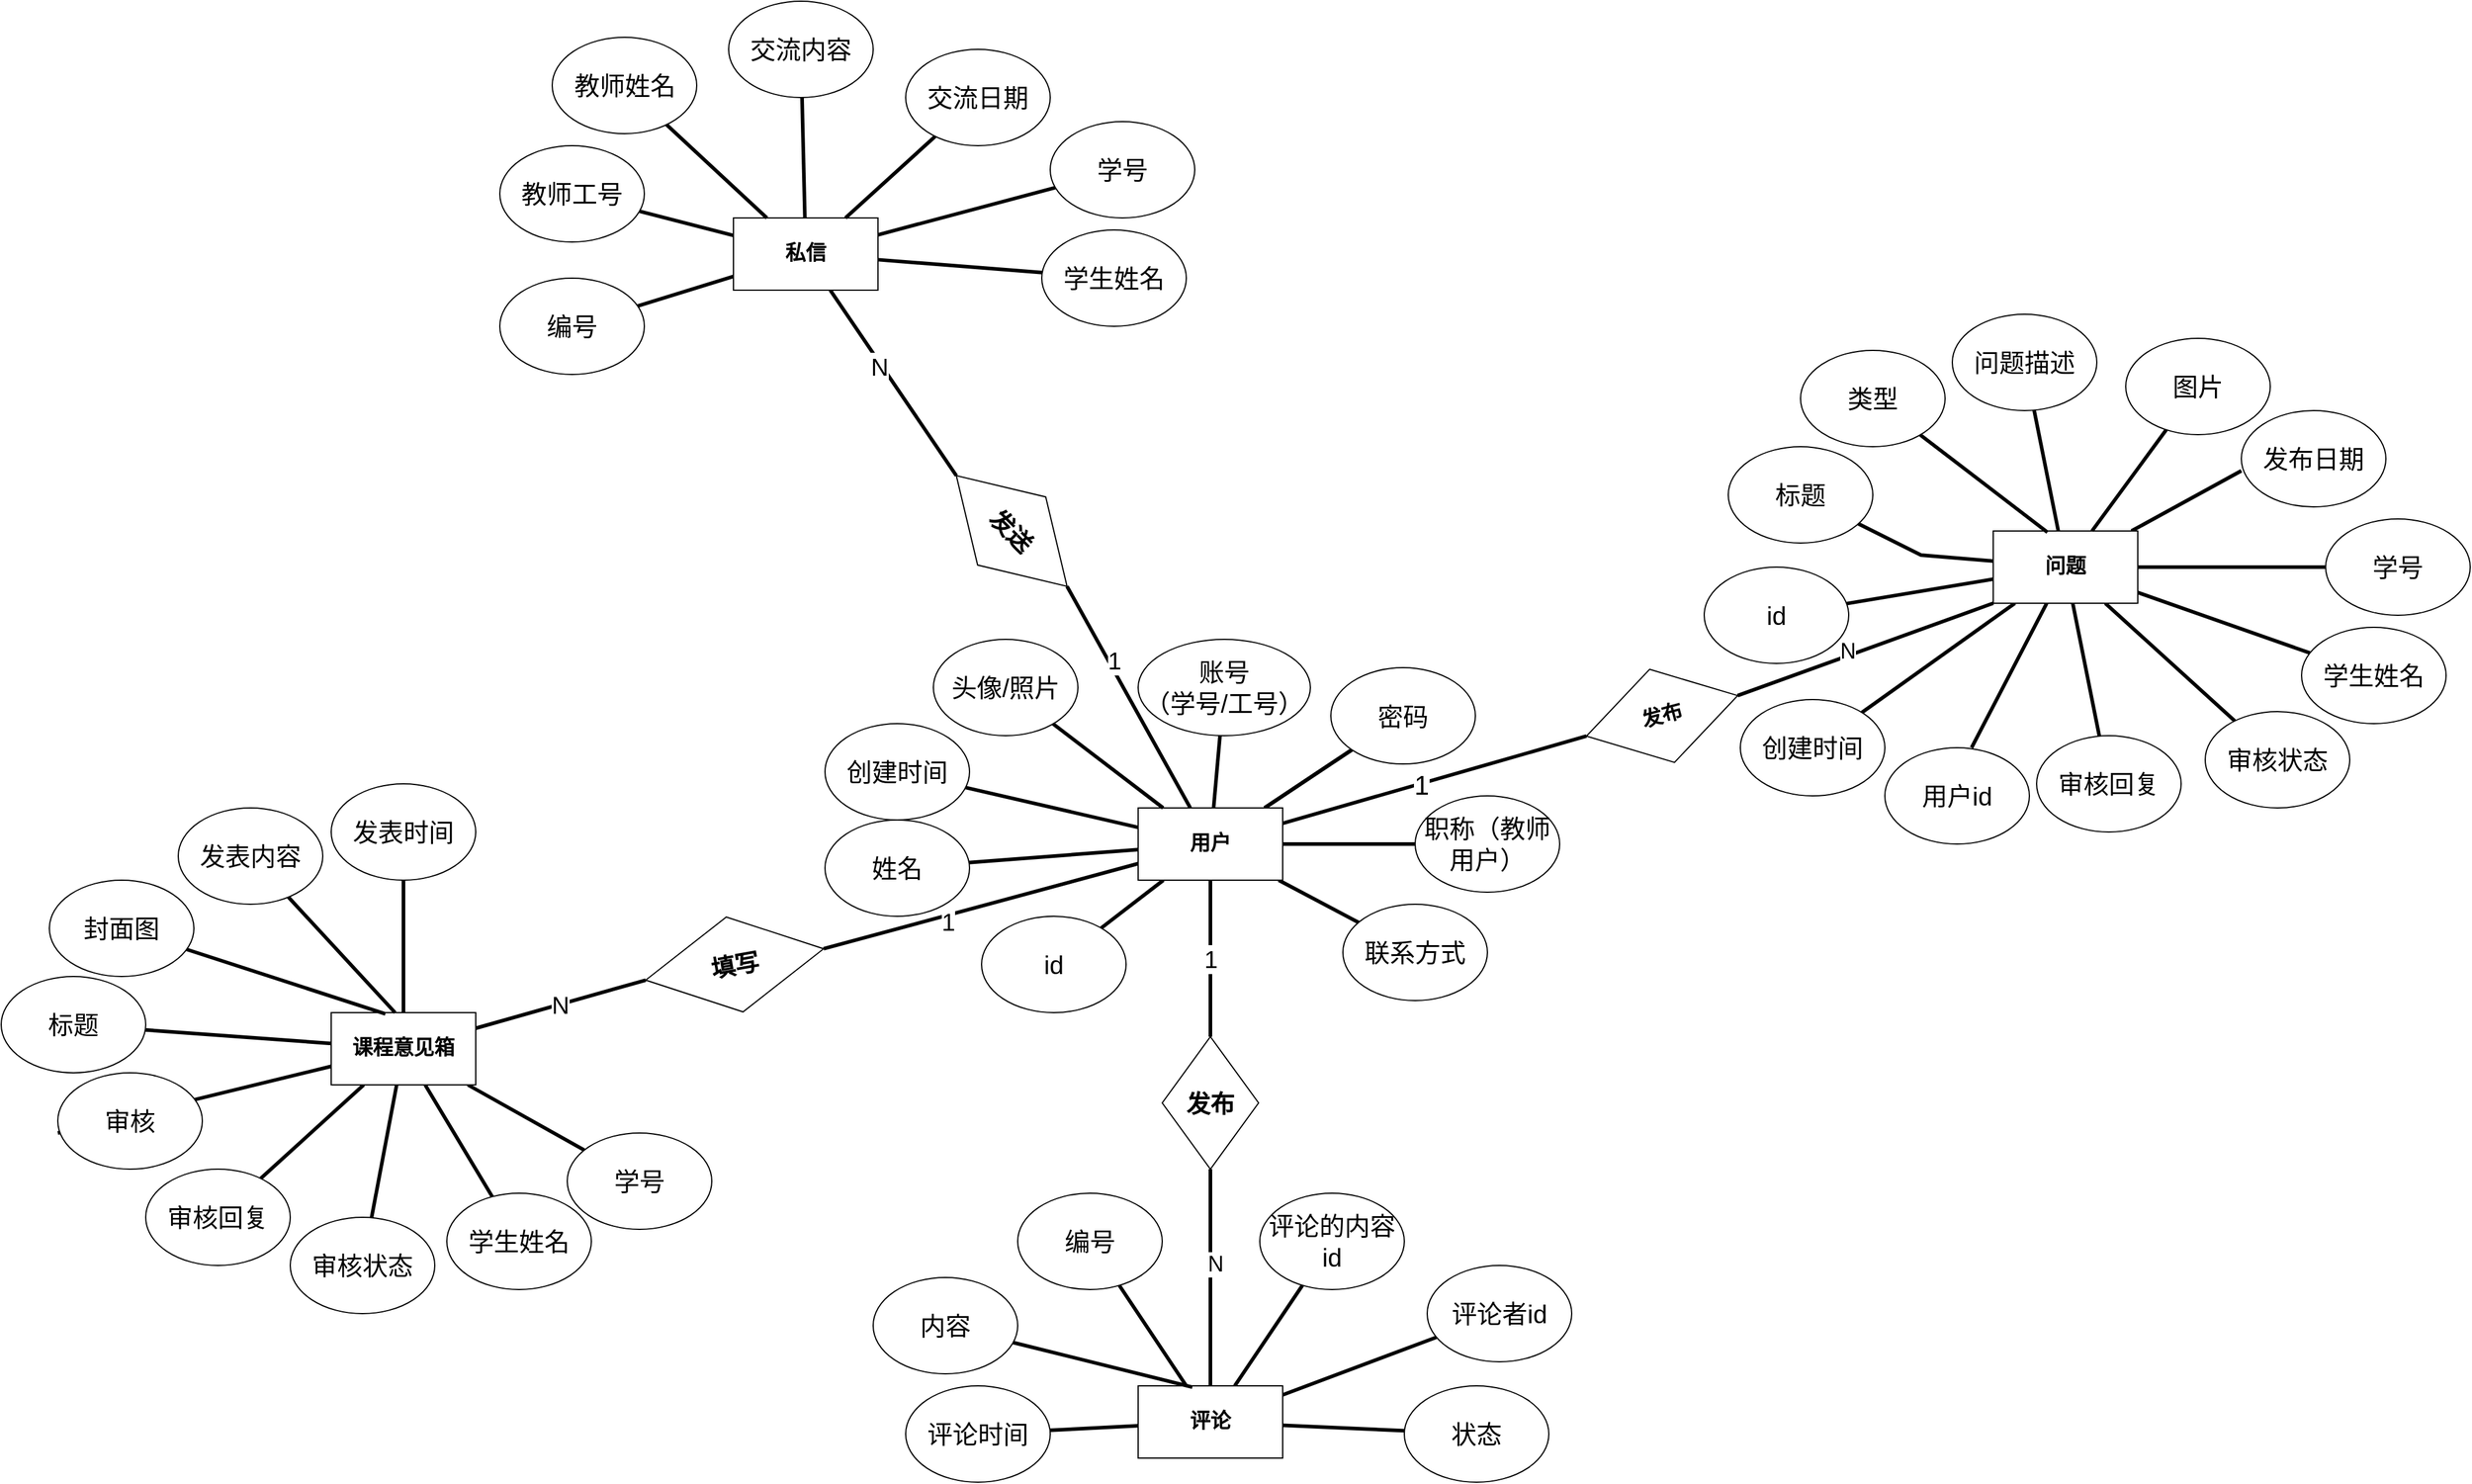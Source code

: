 <mxfile version="21.3.5" type="github" pages="5">
  <diagram name="第 1 页" id="lqhFtGPekLb3dXe2P2rk">
    <mxGraphModel dx="2253" dy="1961" grid="1" gridSize="10" guides="1" tooltips="1" connect="1" arrows="1" fold="1" page="1" pageScale="1" pageWidth="827" pageHeight="1169" math="0" shadow="0">
      <root>
        <mxCell id="0" />
        <mxCell id="1" parent="0" />
        <mxCell id="Dka6jU04fZYeaKy0mmvw-1" style="rounded=0;orthogonalLoop=1;jettySize=auto;html=1;endArrow=none;endFill=0;strokeWidth=3;" parent="1" source="Dka6jU04fZYeaKy0mmvw-7" target="Dka6jU04fZYeaKy0mmvw-8" edge="1">
          <mxGeometry relative="1" as="geometry" />
        </mxCell>
        <mxCell id="Dka6jU04fZYeaKy0mmvw-2" style="edgeStyle=none;shape=connector;rounded=0;orthogonalLoop=1;jettySize=auto;html=1;entryX=0;entryY=0.625;entryDx=0;entryDy=0;entryPerimeter=0;labelBackgroundColor=default;strokeWidth=3;fontFamily=Helvetica;fontSize=11;fontColor=default;endArrow=none;endFill=0;" parent="1" source="Dka6jU04fZYeaKy0mmvw-7" target="Dka6jU04fZYeaKy0mmvw-16" edge="1">
          <mxGeometry relative="1" as="geometry" />
        </mxCell>
        <mxCell id="Dka6jU04fZYeaKy0mmvw-3" style="edgeStyle=none;shape=connector;rounded=0;orthogonalLoop=1;jettySize=auto;html=1;labelBackgroundColor=default;strokeWidth=3;fontFamily=Helvetica;fontSize=11;fontColor=default;endArrow=none;endFill=0;" parent="1" source="Dka6jU04fZYeaKy0mmvw-7" target="Dka6jU04fZYeaKy0mmvw-15" edge="1">
          <mxGeometry relative="1" as="geometry" />
        </mxCell>
        <mxCell id="Dka6jU04fZYeaKy0mmvw-4" style="edgeStyle=none;shape=connector;rounded=0;orthogonalLoop=1;jettySize=auto;html=1;labelBackgroundColor=default;strokeWidth=3;fontFamily=Helvetica;fontSize=11;fontColor=default;endArrow=none;endFill=0;" parent="1" source="Dka6jU04fZYeaKy0mmvw-7" target="Dka6jU04fZYeaKy0mmvw-17" edge="1">
          <mxGeometry relative="1" as="geometry" />
        </mxCell>
        <mxCell id="Dka6jU04fZYeaKy0mmvw-5" style="edgeStyle=none;shape=connector;rounded=0;orthogonalLoop=1;jettySize=auto;html=1;labelBackgroundColor=default;strokeWidth=3;fontFamily=Helvetica;fontSize=11;fontColor=default;endArrow=none;endFill=0;" parent="1" source="Dka6jU04fZYeaKy0mmvw-7" target="Dka6jU04fZYeaKy0mmvw-18" edge="1">
          <mxGeometry relative="1" as="geometry" />
        </mxCell>
        <mxCell id="Dka6jU04fZYeaKy0mmvw-6" style="edgeStyle=none;shape=connector;rounded=0;orthogonalLoop=1;jettySize=auto;html=1;labelBackgroundColor=default;strokeWidth=3;fontFamily=Helvetica;fontSize=11;fontColor=default;endArrow=none;endFill=0;" parent="1" source="Dka6jU04fZYeaKy0mmvw-7" target="Dka6jU04fZYeaKy0mmvw-19" edge="1">
          <mxGeometry relative="1" as="geometry" />
        </mxCell>
        <mxCell id="Dka6jU04fZYeaKy0mmvw-7" value="课程意见箱" style="rounded=0;whiteSpace=wrap;html=1;fontFamily=Times New Roman;fontStyle=1;fontSize=17;" parent="1" vertex="1">
          <mxGeometry x="230" y="380" width="120" height="60" as="geometry" />
        </mxCell>
        <mxCell id="Dka6jU04fZYeaKy0mmvw-8" value="标题" style="ellipse;whiteSpace=wrap;html=1;fontSize=21;" parent="1" vertex="1">
          <mxGeometry x="-44" y="350" width="120" height="80" as="geometry" />
        </mxCell>
        <mxCell id="Dka6jU04fZYeaKy0mmvw-9" style="rounded=0;orthogonalLoop=1;jettySize=auto;html=1;endArrow=none;endFill=0;strokeWidth=3;exitX=0.375;exitY=0.017;exitDx=0;exitDy=0;exitPerimeter=0;" parent="1" source="Dka6jU04fZYeaKy0mmvw-7" target="Dka6jU04fZYeaKy0mmvw-10" edge="1">
          <mxGeometry relative="1" as="geometry">
            <mxPoint x="220" y="340" as="sourcePoint" />
          </mxGeometry>
        </mxCell>
        <mxCell id="Dka6jU04fZYeaKy0mmvw-10" value="封面图" style="ellipse;whiteSpace=wrap;html=1;fontSize=21;" parent="1" vertex="1">
          <mxGeometry x="-4" y="270" width="120" height="80" as="geometry" />
        </mxCell>
        <mxCell id="Dka6jU04fZYeaKy0mmvw-11" style="rounded=0;orthogonalLoop=1;jettySize=auto;html=1;endArrow=none;endFill=0;strokeWidth=3;" parent="1" source="Dka6jU04fZYeaKy0mmvw-7" target="Dka6jU04fZYeaKy0mmvw-12" edge="1">
          <mxGeometry relative="1" as="geometry">
            <mxPoint x="304" y="363" as="sourcePoint" />
          </mxGeometry>
        </mxCell>
        <mxCell id="Dka6jU04fZYeaKy0mmvw-12" value="发表时间" style="ellipse;whiteSpace=wrap;html=1;fontSize=21;" parent="1" vertex="1">
          <mxGeometry x="230" y="190" width="120" height="80" as="geometry" />
        </mxCell>
        <mxCell id="Dka6jU04fZYeaKy0mmvw-13" style="edgeStyle=none;shape=connector;rounded=0;orthogonalLoop=1;jettySize=auto;html=1;entryX=0.442;entryY=0;entryDx=0;entryDy=0;entryPerimeter=0;labelBackgroundColor=default;strokeWidth=3;fontFamily=Helvetica;fontSize=11;fontColor=default;endArrow=none;endFill=0;" parent="1" source="Dka6jU04fZYeaKy0mmvw-14" target="Dka6jU04fZYeaKy0mmvw-7" edge="1">
          <mxGeometry relative="1" as="geometry" />
        </mxCell>
        <mxCell id="Dka6jU04fZYeaKy0mmvw-14" value="发表内容" style="ellipse;whiteSpace=wrap;html=1;fontSize=21;" parent="1" vertex="1">
          <mxGeometry x="103" y="210" width="120" height="80" as="geometry" />
        </mxCell>
        <mxCell id="Dka6jU04fZYeaKy0mmvw-15" value="学号" style="ellipse;whiteSpace=wrap;html=1;fontSize=21;" parent="1" vertex="1">
          <mxGeometry x="426" y="480" width="120" height="80" as="geometry" />
        </mxCell>
        <mxCell id="Dka6jU04fZYeaKy0mmvw-16" value="审核" style="ellipse;whiteSpace=wrap;html=1;fontSize=21;" parent="1" vertex="1">
          <mxGeometry x="3" y="430" width="120" height="80" as="geometry" />
        </mxCell>
        <mxCell id="Dka6jU04fZYeaKy0mmvw-17" value="学生姓名" style="ellipse;whiteSpace=wrap;html=1;fontSize=21;" parent="1" vertex="1">
          <mxGeometry x="326" y="530" width="120" height="80" as="geometry" />
        </mxCell>
        <mxCell id="Dka6jU04fZYeaKy0mmvw-18" value="审核状态" style="ellipse;whiteSpace=wrap;html=1;fontSize=21;" parent="1" vertex="1">
          <mxGeometry x="196" y="550" width="120" height="80" as="geometry" />
        </mxCell>
        <mxCell id="Dka6jU04fZYeaKy0mmvw-19" value="审核回复" style="ellipse;whiteSpace=wrap;html=1;fontSize=21;" parent="1" vertex="1">
          <mxGeometry x="76" y="510" width="120" height="80" as="geometry" />
        </mxCell>
        <mxCell id="Dka6jU04fZYeaKy0mmvw-20" style="rounded=0;orthogonalLoop=1;jettySize=auto;html=1;endArrow=none;endFill=0;strokeWidth=3;" parent="1" source="Dka6jU04fZYeaKy0mmvw-26" target="Dka6jU04fZYeaKy0mmvw-27" edge="1">
          <mxGeometry relative="1" as="geometry">
            <Array as="points">
              <mxPoint x="1550" />
            </Array>
          </mxGeometry>
        </mxCell>
        <mxCell id="Dka6jU04fZYeaKy0mmvw-21" style="edgeStyle=none;shape=connector;rounded=0;orthogonalLoop=1;jettySize=auto;html=1;entryX=0;entryY=0.625;entryDx=0;entryDy=0;entryPerimeter=0;labelBackgroundColor=default;strokeWidth=3;fontFamily=Helvetica;fontSize=11;fontColor=default;endArrow=none;endFill=0;" parent="1" source="Dka6jU04fZYeaKy0mmvw-26" target="Dka6jU04fZYeaKy0mmvw-35" edge="1">
          <mxGeometry relative="1" as="geometry" />
        </mxCell>
        <mxCell id="Dka6jU04fZYeaKy0mmvw-22" style="edgeStyle=none;shape=connector;rounded=0;orthogonalLoop=1;jettySize=auto;html=1;labelBackgroundColor=default;strokeWidth=3;fontFamily=Helvetica;fontSize=11;fontColor=default;endArrow=none;endFill=0;" parent="1" source="Dka6jU04fZYeaKy0mmvw-26" target="Dka6jU04fZYeaKy0mmvw-34" edge="1">
          <mxGeometry relative="1" as="geometry" />
        </mxCell>
        <mxCell id="Dka6jU04fZYeaKy0mmvw-23" style="edgeStyle=none;shape=connector;rounded=0;orthogonalLoop=1;jettySize=auto;html=1;labelBackgroundColor=default;strokeWidth=3;fontFamily=Helvetica;fontSize=11;fontColor=default;endArrow=none;endFill=0;" parent="1" source="Dka6jU04fZYeaKy0mmvw-26" target="Dka6jU04fZYeaKy0mmvw-36" edge="1">
          <mxGeometry relative="1" as="geometry" />
        </mxCell>
        <mxCell id="Dka6jU04fZYeaKy0mmvw-24" style="edgeStyle=none;shape=connector;rounded=0;orthogonalLoop=1;jettySize=auto;html=1;labelBackgroundColor=default;strokeWidth=3;fontFamily=Helvetica;fontSize=11;fontColor=default;endArrow=none;endFill=0;" parent="1" source="Dka6jU04fZYeaKy0mmvw-26" target="Dka6jU04fZYeaKy0mmvw-37" edge="1">
          <mxGeometry relative="1" as="geometry" />
        </mxCell>
        <mxCell id="Dka6jU04fZYeaKy0mmvw-25" style="edgeStyle=none;shape=connector;rounded=0;orthogonalLoop=1;jettySize=auto;html=1;labelBackgroundColor=default;strokeWidth=3;fontFamily=Helvetica;fontSize=11;fontColor=default;endArrow=none;endFill=0;" parent="1" source="Dka6jU04fZYeaKy0mmvw-26" target="Dka6jU04fZYeaKy0mmvw-38" edge="1">
          <mxGeometry relative="1" as="geometry" />
        </mxCell>
        <mxCell id="OiThAVt1DYS7diR-7qcc-2" style="edgeStyle=none;shape=connector;rounded=0;orthogonalLoop=1;jettySize=auto;html=1;labelBackgroundColor=default;strokeColor=default;strokeWidth=3;fontFamily=Helvetica;fontSize=11;fontColor=default;endArrow=none;endFill=0;entryX=0.6;entryY=0;entryDx=0;entryDy=0;entryPerimeter=0;" parent="1" source="Dka6jU04fZYeaKy0mmvw-26" target="OiThAVt1DYS7diR-7qcc-3" edge="1">
          <mxGeometry relative="1" as="geometry">
            <mxPoint x="1476" y="140" as="targetPoint" />
          </mxGeometry>
        </mxCell>
        <mxCell id="OlysF7MPAuGjbZ6JDTf8-4" style="edgeStyle=none;shape=connector;rounded=0;orthogonalLoop=1;jettySize=auto;html=1;labelBackgroundColor=default;strokeColor=default;strokeWidth=3;fontFamily=Helvetica;fontSize=21;fontColor=default;endArrow=none;endFill=0;" edge="1" parent="1" source="Dka6jU04fZYeaKy0mmvw-26" target="OlysF7MPAuGjbZ6JDTf8-3">
          <mxGeometry relative="1" as="geometry" />
        </mxCell>
        <mxCell id="Dka6jU04fZYeaKy0mmvw-26" value="问题" style="rounded=0;whiteSpace=wrap;html=1;fontFamily=Times New Roman;fontStyle=1;fontSize=17;" parent="1" vertex="1">
          <mxGeometry x="1610" y="-20" width="120" height="60" as="geometry" />
        </mxCell>
        <mxCell id="Dka6jU04fZYeaKy0mmvw-27" value="标题" style="ellipse;whiteSpace=wrap;html=1;fontSize=21;" parent="1" vertex="1">
          <mxGeometry x="1390" y="-90" width="120" height="80" as="geometry" />
        </mxCell>
        <mxCell id="Dka6jU04fZYeaKy0mmvw-28" style="rounded=0;orthogonalLoop=1;jettySize=auto;html=1;endArrow=none;endFill=0;strokeWidth=3;exitX=0.375;exitY=0.017;exitDx=0;exitDy=0;exitPerimeter=0;" parent="1" source="Dka6jU04fZYeaKy0mmvw-26" target="Dka6jU04fZYeaKy0mmvw-29" edge="1">
          <mxGeometry relative="1" as="geometry">
            <mxPoint x="1600" y="-40" as="sourcePoint" />
          </mxGeometry>
        </mxCell>
        <mxCell id="Dka6jU04fZYeaKy0mmvw-29" value="类型" style="ellipse;whiteSpace=wrap;html=1;fontSize=21;" parent="1" vertex="1">
          <mxGeometry x="1450" y="-170" width="120" height="80" as="geometry" />
        </mxCell>
        <mxCell id="Dka6jU04fZYeaKy0mmvw-30" style="rounded=0;orthogonalLoop=1;jettySize=auto;html=1;endArrow=none;endFill=0;strokeWidth=3;" parent="1" source="Dka6jU04fZYeaKy0mmvw-26" target="Dka6jU04fZYeaKy0mmvw-31" edge="1">
          <mxGeometry relative="1" as="geometry">
            <mxPoint x="1696" y="-40" as="sourcePoint" />
          </mxGeometry>
        </mxCell>
        <mxCell id="Dka6jU04fZYeaKy0mmvw-31" value="图片" style="ellipse;whiteSpace=wrap;html=1;fontSize=21;" parent="1" vertex="1">
          <mxGeometry x="1720" y="-180" width="120" height="80" as="geometry" />
        </mxCell>
        <mxCell id="Dka6jU04fZYeaKy0mmvw-32" style="edgeStyle=none;shape=connector;rounded=0;orthogonalLoop=1;jettySize=auto;html=1;labelBackgroundColor=default;strokeWidth=3;fontFamily=Helvetica;fontSize=11;fontColor=default;endArrow=none;endFill=0;" parent="1" source="Dka6jU04fZYeaKy0mmvw-33" target="Dka6jU04fZYeaKy0mmvw-26" edge="1">
          <mxGeometry relative="1" as="geometry" />
        </mxCell>
        <mxCell id="Dka6jU04fZYeaKy0mmvw-33" value="问题描述" style="ellipse;whiteSpace=wrap;html=1;fontSize=21;" parent="1" vertex="1">
          <mxGeometry x="1576" y="-200" width="120" height="80" as="geometry" />
        </mxCell>
        <mxCell id="Dka6jU04fZYeaKy0mmvw-34" value="学号" style="ellipse;whiteSpace=wrap;html=1;fontSize=21;" parent="1" vertex="1">
          <mxGeometry x="1886" y="-30" width="120" height="80" as="geometry" />
        </mxCell>
        <mxCell id="Dka6jU04fZYeaKy0mmvw-35" value="发布日期" style="ellipse;whiteSpace=wrap;html=1;fontSize=21;" parent="1" vertex="1">
          <mxGeometry x="1816" y="-120" width="120" height="80" as="geometry" />
        </mxCell>
        <mxCell id="Dka6jU04fZYeaKy0mmvw-36" value="学生姓名" style="ellipse;whiteSpace=wrap;html=1;fontSize=21;" parent="1" vertex="1">
          <mxGeometry x="1866" y="60" width="120" height="80" as="geometry" />
        </mxCell>
        <mxCell id="Dka6jU04fZYeaKy0mmvw-37" value="审核状态" style="ellipse;whiteSpace=wrap;html=1;fontSize=21;" parent="1" vertex="1">
          <mxGeometry x="1786" y="130" width="120" height="80" as="geometry" />
        </mxCell>
        <mxCell id="Dka6jU04fZYeaKy0mmvw-38" value="审核回复" style="ellipse;whiteSpace=wrap;html=1;fontSize=21;" parent="1" vertex="1">
          <mxGeometry x="1646" y="150" width="120" height="80" as="geometry" />
        </mxCell>
        <mxCell id="OiThAVt1DYS7diR-7qcc-3" value="用户id" style="ellipse;whiteSpace=wrap;html=1;fontSize=21;" parent="1" vertex="1">
          <mxGeometry x="1520" y="160" width="120" height="80" as="geometry" />
        </mxCell>
        <mxCell id="CoflHbQU25LNIASBhHmg-1" style="rounded=0;orthogonalLoop=1;jettySize=auto;html=1;endArrow=none;endFill=0;strokeWidth=3;" parent="1" source="CoflHbQU25LNIASBhHmg-6" target="CoflHbQU25LNIASBhHmg-7" edge="1">
          <mxGeometry relative="1" as="geometry" />
        </mxCell>
        <mxCell id="CoflHbQU25LNIASBhHmg-2" style="edgeStyle=none;shape=connector;rounded=0;orthogonalLoop=1;jettySize=auto;html=1;labelBackgroundColor=default;strokeWidth=3;fontFamily=Helvetica;fontSize=11;fontColor=default;endArrow=none;endFill=0;" parent="1" source="CoflHbQU25LNIASBhHmg-6" target="CoflHbQU25LNIASBhHmg-15" edge="1">
          <mxGeometry relative="1" as="geometry" />
        </mxCell>
        <mxCell id="CoflHbQU25LNIASBhHmg-3" style="edgeStyle=none;shape=connector;rounded=0;orthogonalLoop=1;jettySize=auto;html=1;labelBackgroundColor=default;strokeWidth=3;fontFamily=Helvetica;fontSize=11;fontColor=default;endArrow=none;endFill=0;" parent="1" source="CoflHbQU25LNIASBhHmg-6" target="CoflHbQU25LNIASBhHmg-14" edge="1">
          <mxGeometry relative="1" as="geometry" />
        </mxCell>
        <mxCell id="CoflHbQU25LNIASBhHmg-4" style="edgeStyle=none;shape=connector;rounded=0;orthogonalLoop=1;jettySize=auto;html=1;labelBackgroundColor=default;strokeWidth=3;fontFamily=Helvetica;fontSize=11;fontColor=default;endArrow=none;endFill=0;" parent="1" source="CoflHbQU25LNIASBhHmg-6" target="CoflHbQU25LNIASBhHmg-16" edge="1">
          <mxGeometry relative="1" as="geometry" />
        </mxCell>
        <mxCell id="DhHfF7Gt9AGHQxmGP0rE-2" value="" style="edgeStyle=none;shape=connector;rounded=0;orthogonalLoop=1;jettySize=auto;html=1;labelBackgroundColor=default;strokeColor=default;strokeWidth=3;fontFamily=Helvetica;fontSize=11;fontColor=default;endArrow=none;endFill=0;" parent="1" source="CoflHbQU25LNIASBhHmg-6" target="CoflHbQU25LNIASBhHmg-15" edge="1">
          <mxGeometry relative="1" as="geometry" />
        </mxCell>
        <mxCell id="DhHfF7Gt9AGHQxmGP0rE-3" value="" style="edgeStyle=none;shape=connector;rounded=0;orthogonalLoop=1;jettySize=auto;html=1;labelBackgroundColor=default;strokeColor=default;strokeWidth=3;fontFamily=Helvetica;fontSize=11;fontColor=default;endArrow=none;endFill=0;" parent="1" source="CoflHbQU25LNIASBhHmg-6" target="CoflHbQU25LNIASBhHmg-15" edge="1">
          <mxGeometry relative="1" as="geometry" />
        </mxCell>
        <mxCell id="DhHfF7Gt9AGHQxmGP0rE-6" value="" style="edgeStyle=none;shape=connector;rounded=0;orthogonalLoop=1;jettySize=auto;html=1;labelBackgroundColor=default;strokeColor=default;strokeWidth=3;fontFamily=Helvetica;fontSize=11;fontColor=default;endArrow=none;endFill=0;entryX=0;entryY=0.5;entryDx=0;entryDy=0;" parent="1" source="CoflHbQU25LNIASBhHmg-6" target="DhHfF7Gt9AGHQxmGP0rE-5" edge="1">
          <mxGeometry relative="1" as="geometry" />
        </mxCell>
        <mxCell id="DhHfF7Gt9AGHQxmGP0rE-7" value="1" style="edgeLabel;html=1;align=center;verticalAlign=middle;resizable=0;points=[];fontSize=22;fontFamily=Helvetica;fontColor=default;" parent="DhHfF7Gt9AGHQxmGP0rE-6" vertex="1" connectable="0">
          <mxGeometry x="-0.095" y="-2" relative="1" as="geometry">
            <mxPoint as="offset" />
          </mxGeometry>
        </mxCell>
        <mxCell id="8DWV62_ZAQRb8C2Tgm2x-6" value="1" style="edgeStyle=none;shape=connector;rounded=0;orthogonalLoop=1;jettySize=auto;html=1;labelBackgroundColor=default;strokeColor=default;strokeWidth=3;fontFamily=Helvetica;fontSize=20;fontColor=default;endArrow=none;endFill=0;" parent="1" source="CoflHbQU25LNIASBhHmg-6" target="8DWV62_ZAQRb8C2Tgm2x-7" edge="1">
          <mxGeometry relative="1" as="geometry">
            <mxPoint x="980.0" y="430" as="targetPoint" />
            <Array as="points" />
          </mxGeometry>
        </mxCell>
        <mxCell id="CoflHbQU25LNIASBhHmg-6" value="用户" style="rounded=0;whiteSpace=wrap;html=1;fontFamily=Times New Roman;fontStyle=1;fontSize=17;" parent="1" vertex="1">
          <mxGeometry x="900" y="210" width="120" height="60" as="geometry" />
        </mxCell>
        <mxCell id="CoflHbQU25LNIASBhHmg-7" value="id" style="ellipse;whiteSpace=wrap;html=1;fontSize=21;" parent="1" vertex="1">
          <mxGeometry x="770" y="300" width="120" height="80" as="geometry" />
        </mxCell>
        <mxCell id="CoflHbQU25LNIASBhHmg-8" style="rounded=0;orthogonalLoop=1;jettySize=auto;html=1;endArrow=none;endFill=0;strokeWidth=3;" parent="1" source="CoflHbQU25LNIASBhHmg-6" target="CoflHbQU25LNIASBhHmg-9" edge="1">
          <mxGeometry relative="1" as="geometry">
            <mxPoint x="969" y="150" as="sourcePoint" />
          </mxGeometry>
        </mxCell>
        <mxCell id="CoflHbQU25LNIASBhHmg-9" value="姓名" style="ellipse;whiteSpace=wrap;html=1;fontSize=21;" parent="1" vertex="1">
          <mxGeometry x="640" y="220" width="120" height="80" as="geometry" />
        </mxCell>
        <mxCell id="CoflHbQU25LNIASBhHmg-10" style="rounded=0;orthogonalLoop=1;jettySize=auto;html=1;endArrow=none;endFill=0;strokeWidth=3;" parent="1" source="CoflHbQU25LNIASBhHmg-6" target="CoflHbQU25LNIASBhHmg-11" edge="1">
          <mxGeometry relative="1" as="geometry">
            <mxPoint x="1159" y="90" as="sourcePoint" />
          </mxGeometry>
        </mxCell>
        <mxCell id="CoflHbQU25LNIASBhHmg-11" value="账号&lt;br&gt;（学号/工号）" style="ellipse;whiteSpace=wrap;html=1;fontSize=21;" parent="1" vertex="1">
          <mxGeometry x="900" y="70" width="143" height="80" as="geometry" />
        </mxCell>
        <mxCell id="CoflHbQU25LNIASBhHmg-12" style="edgeStyle=none;shape=connector;rounded=0;orthogonalLoop=1;jettySize=auto;html=1;labelBackgroundColor=default;strokeWidth=3;fontFamily=Helvetica;fontSize=11;fontColor=default;endArrow=none;endFill=0;" parent="1" source="CoflHbQU25LNIASBhHmg-13" target="CoflHbQU25LNIASBhHmg-6" edge="1">
          <mxGeometry relative="1" as="geometry" />
        </mxCell>
        <mxCell id="CoflHbQU25LNIASBhHmg-13" value="头像/照片" style="ellipse;whiteSpace=wrap;html=1;fontSize=21;" parent="1" vertex="1">
          <mxGeometry x="730" y="70" width="120" height="80" as="geometry" />
        </mxCell>
        <mxCell id="CoflHbQU25LNIASBhHmg-14" value="职称（教师用户）" style="ellipse;whiteSpace=wrap;html=1;fontSize=21;" parent="1" vertex="1">
          <mxGeometry x="1130" y="200" width="120" height="80" as="geometry" />
        </mxCell>
        <mxCell id="CoflHbQU25LNIASBhHmg-15" value="密码" style="ellipse;whiteSpace=wrap;html=1;fontSize=21;" parent="1" vertex="1">
          <mxGeometry x="1060" y="93.53" width="120" height="80" as="geometry" />
        </mxCell>
        <mxCell id="CoflHbQU25LNIASBhHmg-16" value="联系方式" style="ellipse;whiteSpace=wrap;html=1;fontSize=21;" parent="1" vertex="1">
          <mxGeometry x="1070" y="290" width="120" height="80" as="geometry" />
        </mxCell>
        <mxCell id="DhHfF7Gt9AGHQxmGP0rE-8" style="edgeStyle=none;shape=connector;rounded=0;orthogonalLoop=1;jettySize=auto;html=1;exitX=1;exitY=0.5;exitDx=0;exitDy=0;entryX=0;entryY=1;entryDx=0;entryDy=0;labelBackgroundColor=default;strokeColor=default;strokeWidth=3;fontFamily=Helvetica;fontSize=11;fontColor=default;endArrow=none;endFill=0;" parent="1" source="DhHfF7Gt9AGHQxmGP0rE-5" target="Dka6jU04fZYeaKy0mmvw-26" edge="1">
          <mxGeometry relative="1" as="geometry" />
        </mxCell>
        <mxCell id="DhHfF7Gt9AGHQxmGP0rE-19" value="N" style="edgeLabel;html=1;align=center;verticalAlign=middle;resizable=0;points=[];fontSize=18;fontFamily=Helvetica;fontColor=default;" parent="DhHfF7Gt9AGHQxmGP0rE-8" vertex="1" connectable="0">
          <mxGeometry x="-0.125" y="4" relative="1" as="geometry">
            <mxPoint as="offset" />
          </mxGeometry>
        </mxCell>
        <mxCell id="DhHfF7Gt9AGHQxmGP0rE-5" value="发布" style="rhombus;whiteSpace=wrap;html=1;fontSize=17;fontFamily=Times New Roman;rounded=0;fontStyle=1;rotation=-15;" parent="1" vertex="1">
          <mxGeometry x="1270" y="93.53" width="130" height="80" as="geometry" />
        </mxCell>
        <mxCell id="hlwt7hUGDwy9YGpmmcux-2" style="edgeStyle=none;shape=connector;rounded=0;orthogonalLoop=1;jettySize=auto;html=1;exitX=1;exitY=0.5;exitDx=0;exitDy=0;labelBackgroundColor=default;strokeColor=default;strokeWidth=3;fontFamily=Helvetica;fontSize=11;fontColor=default;endArrow=none;endFill=0;" parent="1" source="hlwt7hUGDwy9YGpmmcux-1" target="CoflHbQU25LNIASBhHmg-6" edge="1">
          <mxGeometry relative="1" as="geometry" />
        </mxCell>
        <mxCell id="hlwt7hUGDwy9YGpmmcux-4" value="1" style="edgeLabel;html=1;align=center;verticalAlign=middle;resizable=0;points=[];fontSize=20;fontFamily=Helvetica;fontColor=default;" parent="hlwt7hUGDwy9YGpmmcux-2" vertex="1" connectable="0">
          <mxGeometry x="-0.219" y="-4" relative="1" as="geometry">
            <mxPoint as="offset" />
          </mxGeometry>
        </mxCell>
        <mxCell id="hlwt7hUGDwy9YGpmmcux-3" value="N" style="edgeStyle=none;shape=connector;rounded=0;orthogonalLoop=1;jettySize=auto;html=1;exitX=0;exitY=0.5;exitDx=0;exitDy=0;labelBackgroundColor=default;strokeColor=default;strokeWidth=3;fontFamily=Helvetica;fontSize=20;fontColor=default;endArrow=none;endFill=0;" parent="1" source="hlwt7hUGDwy9YGpmmcux-1" target="Dka6jU04fZYeaKy0mmvw-7" edge="1">
          <mxGeometry relative="1" as="geometry" />
        </mxCell>
        <mxCell id="hlwt7hUGDwy9YGpmmcux-1" value="填写" style="rhombus;whiteSpace=wrap;html=1;fontFamily=Helvetica;fontSize=20;fontColor=default;fontStyle=1;rotation=-10;" parent="1" vertex="1">
          <mxGeometry x="490" y="300" width="150" height="80" as="geometry" />
        </mxCell>
        <mxCell id="9pGrhSEbqwxbZJO8KtTE-1" style="rounded=0;orthogonalLoop=1;jettySize=auto;html=1;endArrow=none;endFill=0;strokeWidth=3;" parent="1" source="9pGrhSEbqwxbZJO8KtTE-6" target="9pGrhSEbqwxbZJO8KtTE-7" edge="1">
          <mxGeometry relative="1" as="geometry" />
        </mxCell>
        <mxCell id="9pGrhSEbqwxbZJO8KtTE-4" style="edgeStyle=none;shape=connector;rounded=0;orthogonalLoop=1;jettySize=auto;html=1;labelBackgroundColor=default;strokeWidth=3;fontFamily=Helvetica;fontSize=11;fontColor=default;endArrow=none;endFill=0;" parent="1" source="9pGrhSEbqwxbZJO8KtTE-6" target="9pGrhSEbqwxbZJO8KtTE-16" edge="1">
          <mxGeometry relative="1" as="geometry" />
        </mxCell>
        <mxCell id="9pGrhSEbqwxbZJO8KtTE-5" style="edgeStyle=none;shape=connector;rounded=0;orthogonalLoop=1;jettySize=auto;html=1;labelBackgroundColor=default;strokeWidth=3;fontFamily=Helvetica;fontSize=11;fontColor=default;endArrow=none;endFill=0;" parent="1" source="9pGrhSEbqwxbZJO8KtTE-6" target="9pGrhSEbqwxbZJO8KtTE-17" edge="1">
          <mxGeometry relative="1" as="geometry" />
        </mxCell>
        <mxCell id="8DWV62_ZAQRb8C2Tgm2x-1" style="edgeStyle=none;shape=connector;rounded=0;orthogonalLoop=1;jettySize=auto;html=1;labelBackgroundColor=default;strokeColor=default;strokeWidth=3;fontFamily=Helvetica;fontSize=11;fontColor=default;endArrow=none;endFill=0;entryX=0;entryY=0.5;entryDx=0;entryDy=0;" parent="1" source="9pGrhSEbqwxbZJO8KtTE-6" target="8DWV62_ZAQRb8C2Tgm2x-2" edge="1">
          <mxGeometry relative="1" as="geometry">
            <mxPoint x="590" y="-20" as="targetPoint" />
          </mxGeometry>
        </mxCell>
        <mxCell id="8DWV62_ZAQRb8C2Tgm2x-5" value="N" style="edgeLabel;html=1;align=center;verticalAlign=middle;resizable=0;points=[];fontSize=20;fontFamily=Helvetica;fontColor=default;" parent="8DWV62_ZAQRb8C2Tgm2x-1" vertex="1" connectable="0">
          <mxGeometry x="-0.202" y="-2" relative="1" as="geometry">
            <mxPoint as="offset" />
          </mxGeometry>
        </mxCell>
        <mxCell id="9pGrhSEbqwxbZJO8KtTE-6" value="私信" style="rounded=0;whiteSpace=wrap;html=1;fontFamily=Times New Roman;fontStyle=1;fontSize=17;" parent="1" vertex="1">
          <mxGeometry x="564" y="-280" width="120" height="60" as="geometry" />
        </mxCell>
        <mxCell id="9pGrhSEbqwxbZJO8KtTE-7" value="编号" style="ellipse;whiteSpace=wrap;html=1;fontSize=21;" parent="1" vertex="1">
          <mxGeometry x="370" y="-230" width="120" height="80" as="geometry" />
        </mxCell>
        <mxCell id="9pGrhSEbqwxbZJO8KtTE-8" style="rounded=0;orthogonalLoop=1;jettySize=auto;html=1;endArrow=none;endFill=0;strokeWidth=3;" parent="1" source="9pGrhSEbqwxbZJO8KtTE-6" target="9pGrhSEbqwxbZJO8KtTE-9" edge="1">
          <mxGeometry relative="1" as="geometry">
            <mxPoint x="514" y="-350" as="sourcePoint" />
          </mxGeometry>
        </mxCell>
        <mxCell id="9pGrhSEbqwxbZJO8KtTE-9" value="教师工号" style="ellipse;whiteSpace=wrap;html=1;fontSize=21;" parent="1" vertex="1">
          <mxGeometry x="370" y="-340" width="120" height="80" as="geometry" />
        </mxCell>
        <mxCell id="9pGrhSEbqwxbZJO8KtTE-10" style="rounded=0;orthogonalLoop=1;jettySize=auto;html=1;endArrow=none;endFill=0;strokeWidth=3;" parent="1" source="9pGrhSEbqwxbZJO8KtTE-6" target="9pGrhSEbqwxbZJO8KtTE-11" edge="1">
          <mxGeometry relative="1" as="geometry">
            <mxPoint x="704" y="-410" as="sourcePoint" />
          </mxGeometry>
        </mxCell>
        <mxCell id="9pGrhSEbqwxbZJO8KtTE-11" value="交流内容" style="ellipse;whiteSpace=wrap;html=1;fontSize=21;" parent="1" vertex="1">
          <mxGeometry x="560" y="-460" width="120" height="80" as="geometry" />
        </mxCell>
        <mxCell id="9pGrhSEbqwxbZJO8KtTE-12" style="edgeStyle=none;shape=connector;rounded=0;orthogonalLoop=1;jettySize=auto;html=1;labelBackgroundColor=default;strokeWidth=3;fontFamily=Helvetica;fontSize=11;fontColor=default;endArrow=none;endFill=0;" parent="1" source="9pGrhSEbqwxbZJO8KtTE-13" target="9pGrhSEbqwxbZJO8KtTE-6" edge="1">
          <mxGeometry relative="1" as="geometry" />
        </mxCell>
        <mxCell id="9pGrhSEbqwxbZJO8KtTE-13" value="教师姓名" style="ellipse;whiteSpace=wrap;html=1;fontSize=21;" parent="1" vertex="1">
          <mxGeometry x="413.5" y="-430" width="120" height="80" as="geometry" />
        </mxCell>
        <mxCell id="9pGrhSEbqwxbZJO8KtTE-16" value="学号" style="ellipse;whiteSpace=wrap;html=1;fontSize=21;" parent="1" vertex="1">
          <mxGeometry x="827" y="-360" width="120" height="80" as="geometry" />
        </mxCell>
        <mxCell id="9pGrhSEbqwxbZJO8KtTE-17" value="学生姓名" style="ellipse;whiteSpace=wrap;html=1;fontSize=21;" parent="1" vertex="1">
          <mxGeometry x="820" y="-270" width="120" height="80" as="geometry" />
        </mxCell>
        <mxCell id="9pGrhSEbqwxbZJO8KtTE-18" style="edgeStyle=none;shape=connector;rounded=0;orthogonalLoop=1;jettySize=auto;html=1;labelBackgroundColor=default;strokeWidth=3;fontFamily=Helvetica;fontSize=11;fontColor=default;endArrow=none;endFill=0;" parent="1" source="9pGrhSEbqwxbZJO8KtTE-19" target="9pGrhSEbqwxbZJO8KtTE-6" edge="1">
          <mxGeometry relative="1" as="geometry" />
        </mxCell>
        <mxCell id="9pGrhSEbqwxbZJO8KtTE-19" value="交流日期" style="ellipse;whiteSpace=wrap;html=1;fontSize=21;" parent="1" vertex="1">
          <mxGeometry x="707" y="-420" width="120" height="80" as="geometry" />
        </mxCell>
        <mxCell id="8DWV62_ZAQRb8C2Tgm2x-3" style="edgeStyle=none;shape=connector;rounded=0;orthogonalLoop=1;jettySize=auto;html=1;labelBackgroundColor=default;strokeColor=default;strokeWidth=3;fontFamily=Helvetica;fontSize=11;fontColor=default;endArrow=none;endFill=0;exitX=1;exitY=0.5;exitDx=0;exitDy=0;" parent="1" source="8DWV62_ZAQRb8C2Tgm2x-2" target="CoflHbQU25LNIASBhHmg-6" edge="1">
          <mxGeometry relative="1" as="geometry" />
        </mxCell>
        <mxCell id="8DWV62_ZAQRb8C2Tgm2x-4" value="1" style="edgeLabel;html=1;align=center;verticalAlign=middle;resizable=0;points=[];fontSize=20;fontFamily=Helvetica;fontColor=default;" parent="8DWV62_ZAQRb8C2Tgm2x-3" vertex="1" connectable="0">
          <mxGeometry x="-0.312" y="4" relative="1" as="geometry">
            <mxPoint y="-1" as="offset" />
          </mxGeometry>
        </mxCell>
        <mxCell id="8DWV62_ZAQRb8C2Tgm2x-2" value="发送" style="rhombus;whiteSpace=wrap;html=1;fontFamily=Helvetica;fontSize=20;fontColor=default;rotation=45;direction=east;fontStyle=1" parent="1" vertex="1">
          <mxGeometry x="730" y="-60" width="130" height="80" as="geometry" />
        </mxCell>
        <mxCell id="8DWV62_ZAQRb8C2Tgm2x-7" value="发布" style="rhombus;whiteSpace=wrap;html=1;fontFamily=Helvetica;fontSize=20;fontColor=default;fontStyle=1" parent="1" vertex="1">
          <mxGeometry x="920" y="400" width="80" height="110" as="geometry" />
        </mxCell>
        <mxCell id="8DWV62_ZAQRb8C2Tgm2x-64" style="rounded=0;orthogonalLoop=1;jettySize=auto;html=1;endArrow=none;endFill=0;strokeWidth=3;" parent="1" source="8DWV62_ZAQRb8C2Tgm2x-71" target="8DWV62_ZAQRb8C2Tgm2x-72" edge="1">
          <mxGeometry relative="1" as="geometry" />
        </mxCell>
        <mxCell id="8DWV62_ZAQRb8C2Tgm2x-67" style="edgeStyle=none;shape=connector;rounded=0;orthogonalLoop=1;jettySize=auto;html=1;labelBackgroundColor=default;strokeWidth=3;fontFamily=Helvetica;fontSize=11;fontColor=default;endArrow=none;endFill=0;" parent="1" source="8DWV62_ZAQRb8C2Tgm2x-71" target="8DWV62_ZAQRb8C2Tgm2x-81" edge="1">
          <mxGeometry relative="1" as="geometry" />
        </mxCell>
        <mxCell id="8DWV62_ZAQRb8C2Tgm2x-68" style="edgeStyle=none;shape=connector;rounded=0;orthogonalLoop=1;jettySize=auto;html=1;labelBackgroundColor=default;strokeWidth=3;fontFamily=Helvetica;fontSize=11;fontColor=default;endArrow=none;endFill=0;" parent="1" source="8DWV62_ZAQRb8C2Tgm2x-71" target="8DWV62_ZAQRb8C2Tgm2x-82" edge="1">
          <mxGeometry relative="1" as="geometry" />
        </mxCell>
        <mxCell id="8DWV62_ZAQRb8C2Tgm2x-69" style="edgeStyle=none;shape=connector;rounded=0;orthogonalLoop=1;jettySize=auto;html=1;labelBackgroundColor=default;strokeWidth=3;fontFamily=Helvetica;fontSize=11;fontColor=default;endArrow=none;endFill=0;" parent="1" source="8DWV62_ZAQRb8C2Tgm2x-71" target="8DWV62_ZAQRb8C2Tgm2x-83" edge="1">
          <mxGeometry relative="1" as="geometry" />
        </mxCell>
        <mxCell id="8DWV62_ZAQRb8C2Tgm2x-70" style="edgeStyle=none;shape=connector;rounded=0;orthogonalLoop=1;jettySize=auto;html=1;labelBackgroundColor=default;strokeColor=default;strokeWidth=3;fontFamily=Helvetica;fontSize=11;fontColor=default;endArrow=none;endFill=0;" parent="1" source="8DWV62_ZAQRb8C2Tgm2x-71" target="8DWV62_ZAQRb8C2Tgm2x-84" edge="1">
          <mxGeometry relative="1" as="geometry">
            <mxPoint x="1570" y="840" as="targetPoint" />
          </mxGeometry>
        </mxCell>
        <mxCell id="8DWV62_ZAQRb8C2Tgm2x-71" value="评论" style="rounded=0;whiteSpace=wrap;html=1;fontFamily=Times New Roman;fontStyle=1;fontSize=17;" parent="1" vertex="1">
          <mxGeometry x="900" y="690" width="120" height="60" as="geometry" />
        </mxCell>
        <mxCell id="8DWV62_ZAQRb8C2Tgm2x-72" value="编号" style="ellipse;whiteSpace=wrap;html=1;fontSize=21;" parent="1" vertex="1">
          <mxGeometry x="800" y="530" width="120" height="80" as="geometry" />
        </mxCell>
        <mxCell id="8DWV62_ZAQRb8C2Tgm2x-73" style="rounded=0;orthogonalLoop=1;jettySize=auto;html=1;endArrow=none;endFill=0;strokeWidth=3;exitX=0.375;exitY=0.017;exitDx=0;exitDy=0;exitPerimeter=0;" parent="1" source="8DWV62_ZAQRb8C2Tgm2x-71" target="8DWV62_ZAQRb8C2Tgm2x-74" edge="1">
          <mxGeometry relative="1" as="geometry">
            <mxPoint x="1694" y="660" as="sourcePoint" />
          </mxGeometry>
        </mxCell>
        <mxCell id="8DWV62_ZAQRb8C2Tgm2x-74" value="内容" style="ellipse;whiteSpace=wrap;html=1;fontSize=21;" parent="1" vertex="1">
          <mxGeometry x="680" y="600" width="120" height="80" as="geometry" />
        </mxCell>
        <mxCell id="8DWV62_ZAQRb8C2Tgm2x-81" value="评论的内容id" style="ellipse;whiteSpace=wrap;html=1;fontSize=21;" parent="1" vertex="1">
          <mxGeometry x="1001" y="530" width="120" height="80" as="geometry" />
        </mxCell>
        <mxCell id="8DWV62_ZAQRb8C2Tgm2x-82" value="评论者id" style="ellipse;whiteSpace=wrap;html=1;fontSize=21;" parent="1" vertex="1">
          <mxGeometry x="1140" y="590" width="120" height="80" as="geometry" />
        </mxCell>
        <mxCell id="8DWV62_ZAQRb8C2Tgm2x-83" value="状态" style="ellipse;whiteSpace=wrap;html=1;fontSize=21;" parent="1" vertex="1">
          <mxGeometry x="1121" y="690" width="120" height="80" as="geometry" />
        </mxCell>
        <mxCell id="8DWV62_ZAQRb8C2Tgm2x-84" value="评论时间" style="ellipse;whiteSpace=wrap;html=1;fontSize=21;" parent="1" vertex="1">
          <mxGeometry x="707" y="690" width="120" height="80" as="geometry" />
        </mxCell>
        <mxCell id="8DWV62_ZAQRb8C2Tgm2x-85" style="edgeStyle=none;shape=connector;rounded=0;orthogonalLoop=1;jettySize=auto;html=1;exitX=0.5;exitY=1;exitDx=0;exitDy=0;labelBackgroundColor=default;strokeColor=default;strokeWidth=3;fontFamily=Helvetica;fontSize=11;fontColor=default;endArrow=none;endFill=0;" parent="1" source="8DWV62_ZAQRb8C2Tgm2x-7" target="8DWV62_ZAQRb8C2Tgm2x-71" edge="1">
          <mxGeometry relative="1" as="geometry">
            <mxPoint x="1492" y="817" as="sourcePoint" />
          </mxGeometry>
        </mxCell>
        <mxCell id="8DWV62_ZAQRb8C2Tgm2x-86" value="N" style="edgeLabel;html=1;align=center;verticalAlign=middle;resizable=0;points=[];fontSize=18;fontFamily=Helvetica;fontColor=default;" parent="8DWV62_ZAQRb8C2Tgm2x-85" vertex="1" connectable="0">
          <mxGeometry x="-0.125" y="4" relative="1" as="geometry">
            <mxPoint as="offset" />
          </mxGeometry>
        </mxCell>
        <mxCell id="Z36lt7qRezP0-_wL2s2s-20" style="edgeStyle=none;shape=connector;rounded=0;orthogonalLoop=1;jettySize=auto;html=1;labelBackgroundColor=default;strokeWidth=3;fontFamily=Helvetica;fontSize=11;fontColor=default;endArrow=none;endFill=0;" edge="1" parent="1" target="Z36lt7qRezP0-_wL2s2s-21" source="CoflHbQU25LNIASBhHmg-6">
          <mxGeometry relative="1" as="geometry">
            <mxPoint x="1020" y="310" as="sourcePoint" />
          </mxGeometry>
        </mxCell>
        <mxCell id="Z36lt7qRezP0-_wL2s2s-21" value="创建时间" style="ellipse;whiteSpace=wrap;html=1;fontSize=21;" vertex="1" parent="1">
          <mxGeometry x="640" y="140" width="120" height="80" as="geometry" />
        </mxCell>
        <mxCell id="OlysF7MPAuGjbZ6JDTf8-2" style="edgeStyle=none;shape=connector;rounded=0;orthogonalLoop=1;jettySize=auto;html=1;labelBackgroundColor=default;strokeColor=default;strokeWidth=3;fontFamily=Helvetica;fontSize=21;fontColor=default;endArrow=none;endFill=0;" edge="1" parent="1" source="OlysF7MPAuGjbZ6JDTf8-1" target="Dka6jU04fZYeaKy0mmvw-26">
          <mxGeometry relative="1" as="geometry" />
        </mxCell>
        <mxCell id="OlysF7MPAuGjbZ6JDTf8-1" value="id" style="ellipse;whiteSpace=wrap;html=1;fontSize=21;" vertex="1" parent="1">
          <mxGeometry x="1370" y="10" width="120" height="80" as="geometry" />
        </mxCell>
        <mxCell id="OlysF7MPAuGjbZ6JDTf8-3" value="创建时间" style="ellipse;whiteSpace=wrap;html=1;fontSize=21;" vertex="1" parent="1">
          <mxGeometry x="1400" y="120" width="120" height="80" as="geometry" />
        </mxCell>
      </root>
    </mxGraphModel>
  </diagram>
  <diagram id="8_-ymMEbIRobFp0B6nJk" name="问题实体信息图">
    <mxGraphModel dx="1426" dy="792" grid="1" gridSize="10" guides="1" tooltips="1" connect="1" arrows="1" fold="1" page="1" pageScale="1" pageWidth="827" pageHeight="1169" math="0" shadow="0">
      <root>
        <mxCell id="0" />
        <mxCell id="1" parent="0" />
        <mxCell id="BuRQ6lTD6LkvXBjq9Rr4-1" style="rounded=0;orthogonalLoop=1;jettySize=auto;html=1;endArrow=none;endFill=0;strokeWidth=3;" parent="1" source="BuRQ6lTD6LkvXBjq9Rr4-8" target="BuRQ6lTD6LkvXBjq9Rr4-9" edge="1">
          <mxGeometry relative="1" as="geometry" />
        </mxCell>
        <mxCell id="BuRQ6lTD6LkvXBjq9Rr4-2" style="edgeStyle=none;shape=connector;rounded=0;orthogonalLoop=1;jettySize=auto;html=1;entryX=0;entryY=0.625;entryDx=0;entryDy=0;entryPerimeter=0;labelBackgroundColor=default;strokeWidth=3;fontFamily=Helvetica;fontSize=11;fontColor=default;endArrow=none;endFill=0;" parent="1" source="BuRQ6lTD6LkvXBjq9Rr4-8" target="BuRQ6lTD6LkvXBjq9Rr4-17" edge="1">
          <mxGeometry relative="1" as="geometry" />
        </mxCell>
        <mxCell id="BuRQ6lTD6LkvXBjq9Rr4-3" style="edgeStyle=none;shape=connector;rounded=0;orthogonalLoop=1;jettySize=auto;html=1;labelBackgroundColor=default;strokeWidth=3;fontFamily=Helvetica;fontSize=11;fontColor=default;endArrow=none;endFill=0;" parent="1" source="BuRQ6lTD6LkvXBjq9Rr4-8" target="BuRQ6lTD6LkvXBjq9Rr4-16" edge="1">
          <mxGeometry relative="1" as="geometry" />
        </mxCell>
        <mxCell id="BuRQ6lTD6LkvXBjq9Rr4-4" style="edgeStyle=none;shape=connector;rounded=0;orthogonalLoop=1;jettySize=auto;html=1;labelBackgroundColor=default;strokeWidth=3;fontFamily=Helvetica;fontSize=11;fontColor=default;endArrow=none;endFill=0;" parent="1" source="BuRQ6lTD6LkvXBjq9Rr4-8" target="BuRQ6lTD6LkvXBjq9Rr4-18" edge="1">
          <mxGeometry relative="1" as="geometry" />
        </mxCell>
        <mxCell id="BuRQ6lTD6LkvXBjq9Rr4-5" style="edgeStyle=none;shape=connector;rounded=0;orthogonalLoop=1;jettySize=auto;html=1;labelBackgroundColor=default;strokeWidth=3;fontFamily=Helvetica;fontSize=11;fontColor=default;endArrow=none;endFill=0;" parent="1" source="BuRQ6lTD6LkvXBjq9Rr4-8" target="BuRQ6lTD6LkvXBjq9Rr4-19" edge="1">
          <mxGeometry relative="1" as="geometry" />
        </mxCell>
        <mxCell id="BuRQ6lTD6LkvXBjq9Rr4-6" style="edgeStyle=none;shape=connector;rounded=0;orthogonalLoop=1;jettySize=auto;html=1;labelBackgroundColor=default;strokeWidth=3;fontFamily=Helvetica;fontSize=11;fontColor=default;endArrow=none;endFill=0;" parent="1" source="BuRQ6lTD6LkvXBjq9Rr4-8" target="BuRQ6lTD6LkvXBjq9Rr4-20" edge="1">
          <mxGeometry relative="1" as="geometry" />
        </mxCell>
        <mxCell id="BuRQ6lTD6LkvXBjq9Rr4-7" style="edgeStyle=none;shape=connector;rounded=0;orthogonalLoop=1;jettySize=auto;html=1;exitX=0.133;exitY=1;exitDx=0;exitDy=0;labelBackgroundColor=default;strokeColor=default;strokeWidth=3;fontFamily=Helvetica;fontSize=11;fontColor=default;endArrow=none;endFill=0;exitPerimeter=0;" parent="1" source="BuRQ6lTD6LkvXBjq9Rr4-8" target="BuRQ6lTD6LkvXBjq9Rr4-21" edge="1">
          <mxGeometry relative="1" as="geometry" />
        </mxCell>
        <mxCell id="BuRQ6lTD6LkvXBjq9Rr4-8" value="问题" style="rounded=0;whiteSpace=wrap;html=1;fontFamily=Times New Roman;fontStyle=1;fontSize=17;" parent="1" vertex="1">
          <mxGeometry x="354" y="290" width="120" height="60" as="geometry" />
        </mxCell>
        <mxCell id="BuRQ6lTD6LkvXBjq9Rr4-9" value="标题" style="ellipse;whiteSpace=wrap;html=1;fontSize=21;" parent="1" vertex="1">
          <mxGeometry x="80" y="280" width="120" height="80" as="geometry" />
        </mxCell>
        <mxCell id="BuRQ6lTD6LkvXBjq9Rr4-10" style="rounded=0;orthogonalLoop=1;jettySize=auto;html=1;endArrow=none;endFill=0;strokeWidth=3;exitX=0.375;exitY=0.017;exitDx=0;exitDy=0;exitPerimeter=0;" parent="1" source="BuRQ6lTD6LkvXBjq9Rr4-8" target="BuRQ6lTD6LkvXBjq9Rr4-11" edge="1">
          <mxGeometry relative="1" as="geometry">
            <mxPoint x="344" y="270" as="sourcePoint" />
          </mxGeometry>
        </mxCell>
        <mxCell id="BuRQ6lTD6LkvXBjq9Rr4-11" value="类型" style="ellipse;whiteSpace=wrap;html=1;fontSize=21;" parent="1" vertex="1">
          <mxGeometry x="150" y="180" width="120" height="80" as="geometry" />
        </mxCell>
        <mxCell id="BuRQ6lTD6LkvXBjq9Rr4-12" style="rounded=0;orthogonalLoop=1;jettySize=auto;html=1;endArrow=none;endFill=0;strokeWidth=3;exitX=0.617;exitY=0.05;exitDx=0;exitDy=0;exitPerimeter=0;" parent="1" source="BuRQ6lTD6LkvXBjq9Rr4-8" target="BuRQ6lTD6LkvXBjq9Rr4-13" edge="1">
          <mxGeometry relative="1" as="geometry">
            <mxPoint x="534" y="210" as="sourcePoint" />
          </mxGeometry>
        </mxCell>
        <mxCell id="BuRQ6lTD6LkvXBjq9Rr4-13" value="图片" style="ellipse;whiteSpace=wrap;html=1;fontSize=21;" parent="1" vertex="1">
          <mxGeometry x="440" y="130" width="120" height="80" as="geometry" />
        </mxCell>
        <mxCell id="BuRQ6lTD6LkvXBjq9Rr4-14" style="edgeStyle=none;shape=connector;rounded=0;orthogonalLoop=1;jettySize=auto;html=1;entryX=0.442;entryY=0;entryDx=0;entryDy=0;entryPerimeter=0;labelBackgroundColor=default;strokeWidth=3;fontFamily=Helvetica;fontSize=11;fontColor=default;endArrow=none;endFill=0;" parent="1" source="BuRQ6lTD6LkvXBjq9Rr4-15" target="BuRQ6lTD6LkvXBjq9Rr4-8" edge="1">
          <mxGeometry relative="1" as="geometry" />
        </mxCell>
        <mxCell id="BuRQ6lTD6LkvXBjq9Rr4-15" value="问题描述" style="ellipse;whiteSpace=wrap;html=1;fontSize=21;" parent="1" vertex="1">
          <mxGeometry x="294" y="120" width="120" height="80" as="geometry" />
        </mxCell>
        <mxCell id="BuRQ6lTD6LkvXBjq9Rr4-16" value="学号" style="ellipse;whiteSpace=wrap;html=1;fontSize=21;" parent="1" vertex="1">
          <mxGeometry x="630" y="280" width="120" height="80" as="geometry" />
        </mxCell>
        <mxCell id="BuRQ6lTD6LkvXBjq9Rr4-17" value="发布日期" style="ellipse;whiteSpace=wrap;html=1;fontSize=21;" parent="1" vertex="1">
          <mxGeometry x="560" y="190" width="120" height="80" as="geometry" />
        </mxCell>
        <mxCell id="BuRQ6lTD6LkvXBjq9Rr4-18" value="学生姓名" style="ellipse;whiteSpace=wrap;html=1;fontSize=21;" parent="1" vertex="1">
          <mxGeometry x="610" y="370" width="120" height="80" as="geometry" />
        </mxCell>
        <mxCell id="BuRQ6lTD6LkvXBjq9Rr4-19" value="审核状态" style="ellipse;whiteSpace=wrap;html=1;fontSize=21;" parent="1" vertex="1">
          <mxGeometry x="520" y="430" width="120" height="80" as="geometry" />
        </mxCell>
        <mxCell id="BuRQ6lTD6LkvXBjq9Rr4-20" value="审核回复" style="ellipse;whiteSpace=wrap;html=1;fontSize=21;" parent="1" vertex="1">
          <mxGeometry x="390" y="470" width="120" height="80" as="geometry" />
        </mxCell>
        <mxCell id="BuRQ6lTD6LkvXBjq9Rr4-21" value="答疑内容" style="ellipse;whiteSpace=wrap;html=1;fontSize=21;" parent="1" vertex="1">
          <mxGeometry x="234" y="460" width="120" height="80" as="geometry" />
        </mxCell>
      </root>
    </mxGraphModel>
  </diagram>
  <diagram id="PHl28scKh03x_rlFC0bg" name="用户实体信息图">
    <mxGraphModel dx="1426" dy="792" grid="1" gridSize="10" guides="1" tooltips="1" connect="1" arrows="1" fold="1" page="1" pageScale="1" pageWidth="827" pageHeight="1169" math="0" shadow="0">
      <root>
        <mxCell id="0" />
        <mxCell id="1" parent="0" />
        <mxCell id="BDlIBVACe_V093eJC16X-1" style="rounded=0;orthogonalLoop=1;jettySize=auto;html=1;endArrow=none;endFill=0;strokeWidth=3;" parent="1" source="BDlIBVACe_V093eJC16X-5" target="BDlIBVACe_V093eJC16X-6" edge="1">
          <mxGeometry relative="1" as="geometry" />
        </mxCell>
        <mxCell id="BDlIBVACe_V093eJC16X-2" style="edgeStyle=none;shape=connector;rounded=0;orthogonalLoop=1;jettySize=auto;html=1;labelBackgroundColor=default;strokeWidth=3;fontFamily=Helvetica;fontSize=11;fontColor=default;endArrow=none;endFill=0;" parent="1" source="BDlIBVACe_V093eJC16X-5" target="BDlIBVACe_V093eJC16X-14" edge="1">
          <mxGeometry relative="1" as="geometry" />
        </mxCell>
        <mxCell id="BDlIBVACe_V093eJC16X-3" style="edgeStyle=none;shape=connector;rounded=0;orthogonalLoop=1;jettySize=auto;html=1;labelBackgroundColor=default;strokeWidth=3;fontFamily=Helvetica;fontSize=11;fontColor=default;endArrow=none;endFill=0;" parent="1" source="BDlIBVACe_V093eJC16X-5" target="BDlIBVACe_V093eJC16X-13" edge="1">
          <mxGeometry relative="1" as="geometry" />
        </mxCell>
        <mxCell id="BDlIBVACe_V093eJC16X-4" style="edgeStyle=none;shape=connector;rounded=0;orthogonalLoop=1;jettySize=auto;html=1;labelBackgroundColor=default;strokeWidth=3;fontFamily=Helvetica;fontSize=11;fontColor=default;endArrow=none;endFill=0;" parent="1" source="BDlIBVACe_V093eJC16X-5" target="BDlIBVACe_V093eJC16X-15" edge="1">
          <mxGeometry relative="1" as="geometry" />
        </mxCell>
        <mxCell id="CJAucE-DYdAUb_lENPzs-3" value="" style="edgeStyle=none;shape=connector;rounded=0;orthogonalLoop=1;jettySize=auto;html=1;labelBackgroundColor=default;strokeColor=default;strokeWidth=3;fontFamily=Helvetica;fontSize=11;fontColor=default;endArrow=none;endFill=0;" edge="1" parent="1" source="BDlIBVACe_V093eJC16X-5" target="CJAucE-DYdAUb_lENPzs-2">
          <mxGeometry relative="1" as="geometry" />
        </mxCell>
        <mxCell id="CJAucE-DYdAUb_lENPzs-4" style="edgeStyle=none;shape=connector;rounded=0;orthogonalLoop=1;jettySize=auto;html=1;labelBackgroundColor=default;strokeColor=default;strokeWidth=3;fontFamily=Helvetica;fontSize=21;fontColor=default;endArrow=none;endFill=0;" edge="1" parent="1" source="BDlIBVACe_V093eJC16X-5" target="CJAucE-DYdAUb_lENPzs-5">
          <mxGeometry relative="1" as="geometry">
            <mxPoint x="1230" y="730" as="targetPoint" />
          </mxGeometry>
        </mxCell>
        <mxCell id="BDlIBVACe_V093eJC16X-5" value="用户" style="rounded=0;whiteSpace=wrap;html=1;fontFamily=Times New Roman;fontStyle=1;fontSize=17;" parent="1" vertex="1">
          <mxGeometry x="954" y="590" width="120" height="60" as="geometry" />
        </mxCell>
        <mxCell id="BDlIBVACe_V093eJC16X-6" value="id" style="ellipse;whiteSpace=wrap;html=1;fontSize=21;" parent="1" vertex="1">
          <mxGeometry x="670" y="620" width="120" height="80" as="geometry" />
        </mxCell>
        <mxCell id="BDlIBVACe_V093eJC16X-7" style="rounded=0;orthogonalLoop=1;jettySize=auto;html=1;endArrow=none;endFill=0;strokeWidth=3;" parent="1" source="BDlIBVACe_V093eJC16X-5" target="BDlIBVACe_V093eJC16X-8" edge="1">
          <mxGeometry relative="1" as="geometry">
            <mxPoint x="1035" y="520" as="sourcePoint" />
          </mxGeometry>
        </mxCell>
        <mxCell id="BDlIBVACe_V093eJC16X-8" value="姓名" style="ellipse;whiteSpace=wrap;html=1;fontSize=21;" parent="1" vertex="1">
          <mxGeometry x="720" y="440" width="120" height="80" as="geometry" />
        </mxCell>
        <mxCell id="BDlIBVACe_V093eJC16X-9" style="rounded=0;orthogonalLoop=1;jettySize=auto;html=1;endArrow=none;endFill=0;strokeWidth=3;" parent="1" source="BDlIBVACe_V093eJC16X-5" target="BDlIBVACe_V093eJC16X-10" edge="1">
          <mxGeometry relative="1" as="geometry">
            <mxPoint x="1225" y="460" as="sourcePoint" />
          </mxGeometry>
        </mxCell>
        <mxCell id="BDlIBVACe_V093eJC16X-10" value="账号&lt;br&gt;（学号/工号）" style="ellipse;whiteSpace=wrap;html=1;fontSize=21;" parent="1" vertex="1">
          <mxGeometry x="970" y="360" width="143" height="80" as="geometry" />
        </mxCell>
        <mxCell id="BDlIBVACe_V093eJC16X-11" style="edgeStyle=none;shape=connector;rounded=0;orthogonalLoop=1;jettySize=auto;html=1;labelBackgroundColor=default;strokeWidth=3;fontFamily=Helvetica;fontSize=11;fontColor=default;endArrow=none;endFill=0;" parent="1" source="BDlIBVACe_V093eJC16X-12" target="BDlIBVACe_V093eJC16X-5" edge="1">
          <mxGeometry relative="1" as="geometry" />
        </mxCell>
        <mxCell id="BDlIBVACe_V093eJC16X-12" value="头像/照片" style="ellipse;whiteSpace=wrap;html=1;fontSize=21;" parent="1" vertex="1">
          <mxGeometry x="834" y="380" width="120" height="80" as="geometry" />
        </mxCell>
        <mxCell id="BDlIBVACe_V093eJC16X-13" value="性别" style="ellipse;whiteSpace=wrap;html=1;fontSize=21;" parent="1" vertex="1">
          <mxGeometry x="1210" y="480" width="120" height="80" as="geometry" />
        </mxCell>
        <mxCell id="BDlIBVACe_V093eJC16X-14" value="密码" style="ellipse;whiteSpace=wrap;html=1;fontSize=21;" parent="1" vertex="1">
          <mxGeometry x="1113" y="410" width="120" height="80" as="geometry" />
        </mxCell>
        <mxCell id="BDlIBVACe_V093eJC16X-15" value="联系方式" style="ellipse;whiteSpace=wrap;html=1;fontSize=21;" parent="1" vertex="1">
          <mxGeometry x="1220" y="560" width="120" height="80" as="geometry" />
        </mxCell>
        <mxCell id="CJAucE-DYdAUb_lENPzs-2" value="&lt;span style=&quot;font-weight: normal;&quot;&gt;创建时间&lt;/span&gt;" style="ellipse;whiteSpace=wrap;html=1;fontSize=17;fontFamily=Times New Roman;rounded=0;fontStyle=1;" vertex="1" parent="1">
          <mxGeometry x="680" y="530" width="110" height="80" as="geometry" />
        </mxCell>
        <mxCell id="CJAucE-DYdAUb_lENPzs-5" value="职称（教师用户）" style="ellipse;whiteSpace=wrap;html=1;fontSize=21;" vertex="1" parent="1">
          <mxGeometry x="1220" y="640" width="120" height="80" as="geometry" />
        </mxCell>
      </root>
    </mxGraphModel>
  </diagram>
  <diagram id="RIojP4hN6DMmj83wrMZ5" name="课程意见箱">
    <mxGraphModel dx="2249" dy="780" grid="1" gridSize="10" guides="1" tooltips="1" connect="1" arrows="1" fold="1" page="1" pageScale="1" pageWidth="827" pageHeight="1169" math="0" shadow="0">
      <root>
        <mxCell id="0" />
        <mxCell id="1" parent="0" />
        <mxCell id="8wfqngxdAspKwETVBxM_-1" style="rounded=0;orthogonalLoop=1;jettySize=auto;html=1;endArrow=none;endFill=0;strokeWidth=3;" edge="1" parent="1" source="8wfqngxdAspKwETVBxM_-7" target="8wfqngxdAspKwETVBxM_-8">
          <mxGeometry relative="1" as="geometry" />
        </mxCell>
        <mxCell id="8wfqngxdAspKwETVBxM_-2" style="edgeStyle=none;shape=connector;rounded=0;orthogonalLoop=1;jettySize=auto;html=1;entryX=0;entryY=0.625;entryDx=0;entryDy=0;entryPerimeter=0;labelBackgroundColor=default;strokeWidth=3;fontFamily=Helvetica;fontSize=11;fontColor=default;endArrow=none;endFill=0;" edge="1" parent="1" source="8wfqngxdAspKwETVBxM_-7" target="8wfqngxdAspKwETVBxM_-16">
          <mxGeometry relative="1" as="geometry" />
        </mxCell>
        <mxCell id="8wfqngxdAspKwETVBxM_-3" style="edgeStyle=none;shape=connector;rounded=0;orthogonalLoop=1;jettySize=auto;html=1;labelBackgroundColor=default;strokeWidth=3;fontFamily=Helvetica;fontSize=11;fontColor=default;endArrow=none;endFill=0;" edge="1" parent="1" source="8wfqngxdAspKwETVBxM_-7" target="8wfqngxdAspKwETVBxM_-15">
          <mxGeometry relative="1" as="geometry" />
        </mxCell>
        <mxCell id="8wfqngxdAspKwETVBxM_-4" style="edgeStyle=none;shape=connector;rounded=0;orthogonalLoop=1;jettySize=auto;html=1;labelBackgroundColor=default;strokeWidth=3;fontFamily=Helvetica;fontSize=11;fontColor=default;endArrow=none;endFill=0;" edge="1" parent="1" source="8wfqngxdAspKwETVBxM_-7" target="8wfqngxdAspKwETVBxM_-17">
          <mxGeometry relative="1" as="geometry" />
        </mxCell>
        <mxCell id="8wfqngxdAspKwETVBxM_-5" style="edgeStyle=none;shape=connector;rounded=0;orthogonalLoop=1;jettySize=auto;html=1;labelBackgroundColor=default;strokeWidth=3;fontFamily=Helvetica;fontSize=11;fontColor=default;endArrow=none;endFill=0;" edge="1" parent="1" source="8wfqngxdAspKwETVBxM_-7" target="8wfqngxdAspKwETVBxM_-18">
          <mxGeometry relative="1" as="geometry" />
        </mxCell>
        <mxCell id="8wfqngxdAspKwETVBxM_-6" style="edgeStyle=none;shape=connector;rounded=0;orthogonalLoop=1;jettySize=auto;html=1;labelBackgroundColor=default;strokeWidth=3;fontFamily=Helvetica;fontSize=11;fontColor=default;endArrow=none;endFill=0;" edge="1" parent="1" source="8wfqngxdAspKwETVBxM_-7" target="8wfqngxdAspKwETVBxM_-19">
          <mxGeometry relative="1" as="geometry" />
        </mxCell>
        <mxCell id="8wfqngxdAspKwETVBxM_-7" value="课程意见箱" style="rounded=0;whiteSpace=wrap;html=1;fontFamily=Times New Roman;fontStyle=1;fontSize=17;" vertex="1" parent="1">
          <mxGeometry x="154" y="380" width="120" height="60" as="geometry" />
        </mxCell>
        <mxCell id="8wfqngxdAspKwETVBxM_-8" value="标题" style="ellipse;whiteSpace=wrap;html=1;fontSize=21;" vertex="1" parent="1">
          <mxGeometry x="-120" y="350" width="120" height="80" as="geometry" />
        </mxCell>
        <mxCell id="8wfqngxdAspKwETVBxM_-9" style="rounded=0;orthogonalLoop=1;jettySize=auto;html=1;endArrow=none;endFill=0;strokeWidth=3;" edge="1" parent="1" source="8wfqngxdAspKwETVBxM_-7" target="8wfqngxdAspKwETVBxM_-10">
          <mxGeometry relative="1" as="geometry">
            <mxPoint x="144" y="340" as="sourcePoint" />
          </mxGeometry>
        </mxCell>
        <mxCell id="8wfqngxdAspKwETVBxM_-10" value="封面图" style="ellipse;whiteSpace=wrap;html=1;fontSize=21;" vertex="1" parent="1">
          <mxGeometry x="-93" y="250" width="120" height="80" as="geometry" />
        </mxCell>
        <mxCell id="8wfqngxdAspKwETVBxM_-11" style="rounded=0;orthogonalLoop=1;jettySize=auto;html=1;endArrow=none;endFill=0;strokeWidth=3;" edge="1" parent="1" source="8wfqngxdAspKwETVBxM_-7" target="8wfqngxdAspKwETVBxM_-12">
          <mxGeometry relative="1" as="geometry">
            <mxPoint x="228" y="363" as="sourcePoint" />
          </mxGeometry>
        </mxCell>
        <mxCell id="8wfqngxdAspKwETVBxM_-12" value="发表时间" style="ellipse;whiteSpace=wrap;html=1;fontSize=21;" vertex="1" parent="1">
          <mxGeometry x="170" y="190" width="120" height="80" as="geometry" />
        </mxCell>
        <mxCell id="8wfqngxdAspKwETVBxM_-13" style="edgeStyle=none;shape=connector;rounded=0;orthogonalLoop=1;jettySize=auto;html=1;entryX=0.442;entryY=0;entryDx=0;entryDy=0;entryPerimeter=0;labelBackgroundColor=default;strokeWidth=3;fontFamily=Helvetica;fontSize=11;fontColor=default;endArrow=none;endFill=0;" edge="1" parent="1" source="8wfqngxdAspKwETVBxM_-14" target="8wfqngxdAspKwETVBxM_-7">
          <mxGeometry relative="1" as="geometry" />
        </mxCell>
        <mxCell id="8wfqngxdAspKwETVBxM_-14" value="发表内容" style="ellipse;whiteSpace=wrap;html=1;fontSize=21;" vertex="1" parent="1">
          <mxGeometry x="27" y="210" width="120" height="80" as="geometry" />
        </mxCell>
        <mxCell id="8wfqngxdAspKwETVBxM_-15" value="学号" style="ellipse;whiteSpace=wrap;html=1;fontSize=21;" vertex="1" parent="1">
          <mxGeometry x="320" y="200" width="120" height="80" as="geometry" />
        </mxCell>
        <mxCell id="8wfqngxdAspKwETVBxM_-16" value="审核" style="ellipse;whiteSpace=wrap;html=1;fontSize=21;" vertex="1" parent="1">
          <mxGeometry x="-80" y="440" width="120" height="80" as="geometry" />
        </mxCell>
        <mxCell id="8wfqngxdAspKwETVBxM_-17" value="学生姓名" style="ellipse;whiteSpace=wrap;html=1;fontSize=21;" vertex="1" parent="1">
          <mxGeometry x="400" y="270" width="120" height="80" as="geometry" />
        </mxCell>
        <mxCell id="8wfqngxdAspKwETVBxM_-18" value="审核状态" style="ellipse;whiteSpace=wrap;html=1;fontSize=21;" vertex="1" parent="1">
          <mxGeometry x="420" y="360" width="120" height="80" as="geometry" />
        </mxCell>
        <mxCell id="8wfqngxdAspKwETVBxM_-19" value="审核回复" style="ellipse;whiteSpace=wrap;html=1;fontSize=21;" vertex="1" parent="1">
          <mxGeometry x="380" y="460" width="120" height="80" as="geometry" />
        </mxCell>
      </root>
    </mxGraphModel>
  </diagram>
  <diagram id="KI2-nDrdqM7cFCAMujMR" name="评教信息">
    <mxGraphModel dx="1426" dy="1961" grid="1" gridSize="10" guides="1" tooltips="1" connect="1" arrows="1" fold="1" page="1" pageScale="1" pageWidth="827" pageHeight="1169" math="0" shadow="0">
      <root>
        <mxCell id="0" />
        <mxCell id="1" parent="0" />
        <mxCell id="v5fF7R2ScJOKWQHa3Zpw-1" style="rounded=0;orthogonalLoop=1;jettySize=auto;html=1;endArrow=none;endFill=0;strokeWidth=3;" parent="1" source="v5fF7R2ScJOKWQHa3Zpw-6" target="v5fF7R2ScJOKWQHa3Zpw-7" edge="1">
          <mxGeometry relative="1" as="geometry" />
        </mxCell>
        <mxCell id="v5fF7R2ScJOKWQHa3Zpw-2" style="edgeStyle=none;shape=connector;rounded=0;orthogonalLoop=1;jettySize=auto;html=1;entryX=0;entryY=0.625;entryDx=0;entryDy=0;entryPerimeter=0;labelBackgroundColor=default;strokeWidth=3;fontFamily=Helvetica;fontSize=11;fontColor=default;endArrow=none;endFill=0;" parent="1" source="v5fF7R2ScJOKWQHa3Zpw-6" target="v5fF7R2ScJOKWQHa3Zpw-15" edge="1">
          <mxGeometry relative="1" as="geometry" />
        </mxCell>
        <mxCell id="v5fF7R2ScJOKWQHa3Zpw-3" style="edgeStyle=none;shape=connector;rounded=0;orthogonalLoop=1;jettySize=auto;html=1;labelBackgroundColor=default;strokeWidth=3;fontFamily=Helvetica;fontSize=11;fontColor=default;endArrow=none;endFill=0;" parent="1" source="v5fF7R2ScJOKWQHa3Zpw-6" target="v5fF7R2ScJOKWQHa3Zpw-14" edge="1">
          <mxGeometry relative="1" as="geometry" />
        </mxCell>
        <mxCell id="v5fF7R2ScJOKWQHa3Zpw-4" style="edgeStyle=none;shape=connector;rounded=0;orthogonalLoop=1;jettySize=auto;html=1;labelBackgroundColor=default;strokeWidth=3;fontFamily=Helvetica;fontSize=11;fontColor=default;endArrow=none;endFill=0;" parent="1" source="v5fF7R2ScJOKWQHa3Zpw-6" target="v5fF7R2ScJOKWQHa3Zpw-16" edge="1">
          <mxGeometry relative="1" as="geometry" />
        </mxCell>
        <mxCell id="v5fF7R2ScJOKWQHa3Zpw-5" style="edgeStyle=none;shape=connector;rounded=0;orthogonalLoop=1;jettySize=auto;html=1;labelBackgroundColor=default;strokeWidth=3;fontFamily=Helvetica;fontSize=11;fontColor=default;endArrow=none;endFill=0;" parent="1" source="v5fF7R2ScJOKWQHa3Zpw-6" target="v5fF7R2ScJOKWQHa3Zpw-17" edge="1">
          <mxGeometry relative="1" as="geometry" />
        </mxCell>
        <mxCell id="v5fF7R2ScJOKWQHa3Zpw-6" value="评教信息" style="rounded=0;whiteSpace=wrap;html=1;fontFamily=Times New Roman;fontStyle=1;fontSize=17;" parent="1" vertex="1">
          <mxGeometry x="391" y="-280" width="120" height="60" as="geometry" />
        </mxCell>
        <mxCell id="v5fF7R2ScJOKWQHa3Zpw-7" value="教师工号" style="ellipse;whiteSpace=wrap;html=1;fontSize=21;" parent="1" vertex="1">
          <mxGeometry x="147" y="-200" width="120" height="80" as="geometry" />
        </mxCell>
        <mxCell id="v5fF7R2ScJOKWQHa3Zpw-8" style="rounded=0;orthogonalLoop=1;jettySize=auto;html=1;endArrow=none;endFill=0;strokeWidth=3;" parent="1" source="v5fF7R2ScJOKWQHa3Zpw-6" target="v5fF7R2ScJOKWQHa3Zpw-9" edge="1">
          <mxGeometry relative="1" as="geometry">
            <mxPoint x="381" y="-300" as="sourcePoint" />
          </mxGeometry>
        </mxCell>
        <mxCell id="v5fF7R2ScJOKWQHa3Zpw-9" value="教师姓名" style="ellipse;whiteSpace=wrap;html=1;fontSize=21;" parent="1" vertex="1">
          <mxGeometry x="127" y="-350" width="120" height="80" as="geometry" />
        </mxCell>
        <mxCell id="v5fF7R2ScJOKWQHa3Zpw-10" style="rounded=0;orthogonalLoop=1;jettySize=auto;html=1;endArrow=none;endFill=0;strokeWidth=3;" parent="1" source="v5fF7R2ScJOKWQHa3Zpw-6" target="v5fF7R2ScJOKWQHa3Zpw-11" edge="1">
          <mxGeometry relative="1" as="geometry">
            <mxPoint x="571" y="-360" as="sourcePoint" />
          </mxGeometry>
        </mxCell>
        <mxCell id="v5fF7R2ScJOKWQHa3Zpw-11" value="评价标题" style="ellipse;whiteSpace=wrap;html=1;fontSize=21;" parent="1" vertex="1">
          <mxGeometry x="347" y="-470" width="120" height="80" as="geometry" />
        </mxCell>
        <mxCell id="v5fF7R2ScJOKWQHa3Zpw-12" style="edgeStyle=none;shape=connector;rounded=0;orthogonalLoop=1;jettySize=auto;html=1;labelBackgroundColor=default;strokeWidth=3;fontFamily=Helvetica;fontSize=11;fontColor=default;endArrow=none;endFill=0;" parent="1" source="v5fF7R2ScJOKWQHa3Zpw-13" target="v5fF7R2ScJOKWQHa3Zpw-6" edge="1">
          <mxGeometry relative="1" as="geometry" />
        </mxCell>
        <mxCell id="v5fF7R2ScJOKWQHa3Zpw-13" value="照片" style="ellipse;whiteSpace=wrap;html=1;fontSize=21;" parent="1" vertex="1">
          <mxGeometry x="207" y="-440" width="120" height="80" as="geometry" />
        </mxCell>
        <mxCell id="v5fF7R2ScJOKWQHa3Zpw-14" value="评价内容" style="ellipse;whiteSpace=wrap;html=1;fontSize=21;" parent="1" vertex="1">
          <mxGeometry x="637" y="-410" width="120" height="80" as="geometry" />
        </mxCell>
        <mxCell id="v5fF7R2ScJOKWQHa3Zpw-15" value="评分" style="ellipse;whiteSpace=wrap;html=1;fontSize=21;" parent="1" vertex="1">
          <mxGeometry x="517" y="-460" width="120" height="80" as="geometry" />
        </mxCell>
        <mxCell id="v5fF7R2ScJOKWQHa3Zpw-16" value="学号" style="ellipse;whiteSpace=wrap;html=1;fontSize=21;" parent="1" vertex="1">
          <mxGeometry x="677" y="-230" width="120" height="80" as="geometry" />
        </mxCell>
        <mxCell id="v5fF7R2ScJOKWQHa3Zpw-17" value="学生姓名" style="ellipse;whiteSpace=wrap;html=1;fontSize=21;" parent="1" vertex="1">
          <mxGeometry x="567" y="-140" width="120" height="80" as="geometry" />
        </mxCell>
        <mxCell id="v5fF7R2ScJOKWQHa3Zpw-18" style="edgeStyle=none;shape=connector;rounded=0;orthogonalLoop=1;jettySize=auto;html=1;labelBackgroundColor=default;strokeWidth=3;fontFamily=Helvetica;fontSize=11;fontColor=default;endArrow=none;endFill=0;" parent="1" source="v5fF7R2ScJOKWQHa3Zpw-19" target="v5fF7R2ScJOKWQHa3Zpw-6" edge="1">
          <mxGeometry relative="1" as="geometry" />
        </mxCell>
        <mxCell id="v5fF7R2ScJOKWQHa3Zpw-19" value="评价日期" style="ellipse;whiteSpace=wrap;html=1;fontSize=21;" parent="1" vertex="1">
          <mxGeometry x="707" y="-330" width="120" height="80" as="geometry" />
        </mxCell>
      </root>
    </mxGraphModel>
  </diagram>
</mxfile>
